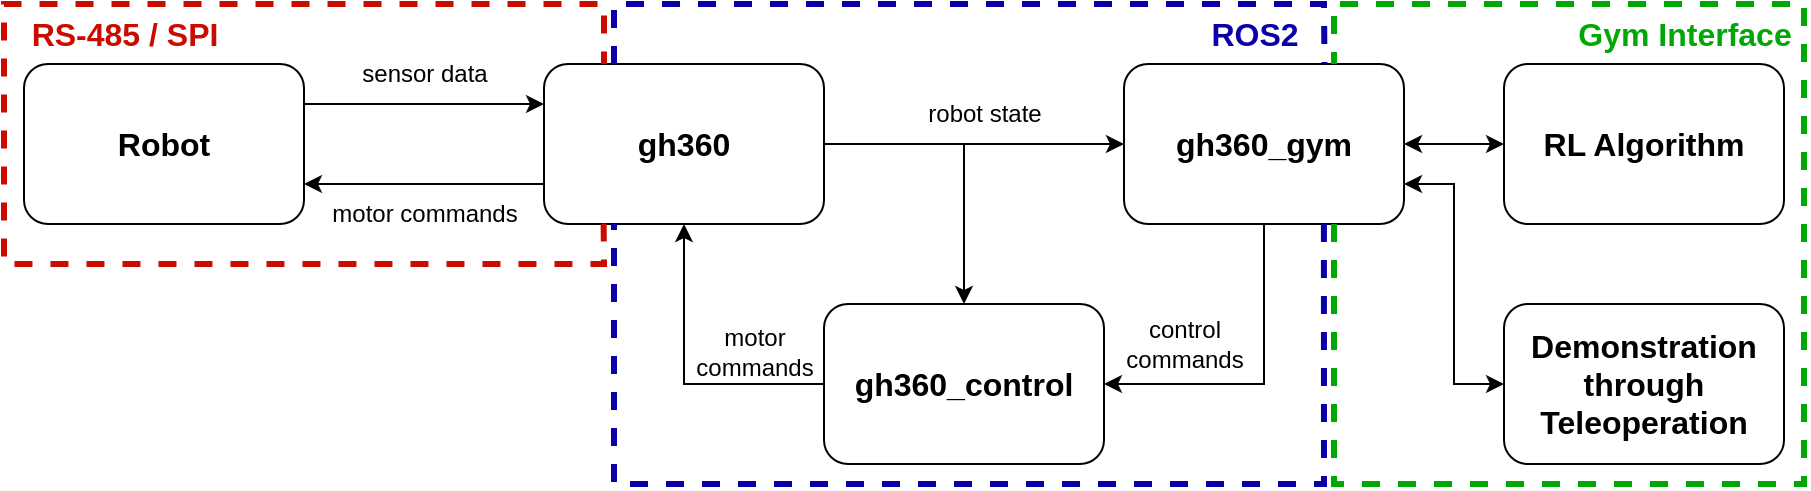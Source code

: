 <mxfile version="26.2.2">
  <diagram name="Page-1" id="4pJjC9Qg1J32eKeOlhUU">
    <mxGraphModel dx="827" dy="494" grid="1" gridSize="10" guides="1" tooltips="1" connect="1" arrows="1" fold="1" page="1" pageScale="1" pageWidth="1169" pageHeight="827" math="0" shadow="0">
      <root>
        <mxCell id="0" />
        <mxCell id="1" parent="0" />
        <mxCell id="N7Ri_mD_c3Wh3fdWuei0-22" style="edgeStyle=orthogonalEdgeStyle;rounded=0;orthogonalLoop=1;jettySize=auto;html=1;exitX=1;exitY=0.25;exitDx=0;exitDy=0;entryX=0;entryY=0.25;entryDx=0;entryDy=0;" parent="1" source="N7Ri_mD_c3Wh3fdWuei0-1" target="N7Ri_mD_c3Wh3fdWuei0-2" edge="1">
          <mxGeometry relative="1" as="geometry" />
        </mxCell>
        <mxCell id="N7Ri_mD_c3Wh3fdWuei0-1" value="Robot" style="rounded=1;whiteSpace=wrap;html=1;fontStyle=1;fontSize=16;" parent="1" vertex="1">
          <mxGeometry x="230" y="160" width="140" height="80" as="geometry" />
        </mxCell>
        <mxCell id="N7Ri_mD_c3Wh3fdWuei0-16" style="edgeStyle=orthogonalEdgeStyle;rounded=0;orthogonalLoop=1;jettySize=auto;html=1;exitX=1;exitY=0.5;exitDx=0;exitDy=0;entryX=0.5;entryY=0;entryDx=0;entryDy=0;" parent="1" source="N7Ri_mD_c3Wh3fdWuei0-2" target="N7Ri_mD_c3Wh3fdWuei0-3" edge="1">
          <mxGeometry relative="1" as="geometry" />
        </mxCell>
        <mxCell id="N7Ri_mD_c3Wh3fdWuei0-17" style="edgeStyle=orthogonalEdgeStyle;rounded=0;orthogonalLoop=1;jettySize=auto;html=1;exitX=1;exitY=0.5;exitDx=0;exitDy=0;entryX=0;entryY=0.5;entryDx=0;entryDy=0;" parent="1" source="N7Ri_mD_c3Wh3fdWuei0-2" target="N7Ri_mD_c3Wh3fdWuei0-4" edge="1">
          <mxGeometry relative="1" as="geometry">
            <Array as="points">
              <mxPoint x="690" y="200" />
              <mxPoint x="690" y="200" />
            </Array>
          </mxGeometry>
        </mxCell>
        <mxCell id="N7Ri_mD_c3Wh3fdWuei0-23" style="edgeStyle=orthogonalEdgeStyle;rounded=0;orthogonalLoop=1;jettySize=auto;html=1;exitX=0;exitY=0.75;exitDx=0;exitDy=0;entryX=1;entryY=0.75;entryDx=0;entryDy=0;" parent="1" source="N7Ri_mD_c3Wh3fdWuei0-2" target="N7Ri_mD_c3Wh3fdWuei0-1" edge="1">
          <mxGeometry relative="1" as="geometry" />
        </mxCell>
        <mxCell id="N7Ri_mD_c3Wh3fdWuei0-2" value="gh360" style="rounded=1;whiteSpace=wrap;html=1;fontStyle=1;fontSize=16;" parent="1" vertex="1">
          <mxGeometry x="490" y="160" width="140" height="80" as="geometry" />
        </mxCell>
        <mxCell id="N7Ri_mD_c3Wh3fdWuei0-15" style="edgeStyle=orthogonalEdgeStyle;rounded=0;orthogonalLoop=1;jettySize=auto;html=1;exitX=0;exitY=0.5;exitDx=0;exitDy=0;entryX=0.5;entryY=1;entryDx=0;entryDy=0;" parent="1" source="N7Ri_mD_c3Wh3fdWuei0-3" target="N7Ri_mD_c3Wh3fdWuei0-2" edge="1">
          <mxGeometry relative="1" as="geometry" />
        </mxCell>
        <mxCell id="N7Ri_mD_c3Wh3fdWuei0-3" value="gh360_control" style="rounded=1;whiteSpace=wrap;html=1;fontStyle=1;fontSize=16;" parent="1" vertex="1">
          <mxGeometry x="630" y="280" width="140" height="80" as="geometry" />
        </mxCell>
        <mxCell id="N7Ri_mD_c3Wh3fdWuei0-13" style="edgeStyle=orthogonalEdgeStyle;rounded=0;orthogonalLoop=1;jettySize=auto;html=1;entryX=1;entryY=0.5;entryDx=0;entryDy=0;exitX=0.5;exitY=1;exitDx=0;exitDy=0;" parent="1" source="N7Ri_mD_c3Wh3fdWuei0-4" target="N7Ri_mD_c3Wh3fdWuei0-3" edge="1">
          <mxGeometry relative="1" as="geometry" />
        </mxCell>
        <mxCell id="N7Ri_mD_c3Wh3fdWuei0-4" value="gh360_gym" style="rounded=1;whiteSpace=wrap;html=1;fontStyle=1;fontSize=16;" parent="1" vertex="1">
          <mxGeometry x="780" y="160" width="140" height="80" as="geometry" />
        </mxCell>
        <mxCell id="N7Ri_mD_c3Wh3fdWuei0-6" style="edgeStyle=orthogonalEdgeStyle;rounded=0;orthogonalLoop=1;jettySize=auto;html=1;entryX=1;entryY=0.5;entryDx=0;entryDy=0;endArrow=classic;endFill=1;startArrow=classic;startFill=1;" parent="1" source="N7Ri_mD_c3Wh3fdWuei0-5" target="N7Ri_mD_c3Wh3fdWuei0-4" edge="1">
          <mxGeometry relative="1" as="geometry" />
        </mxCell>
        <mxCell id="N7Ri_mD_c3Wh3fdWuei0-5" value="RL Algorithm" style="rounded=1;whiteSpace=wrap;html=1;fontStyle=1;fontSize=16;" parent="1" vertex="1">
          <mxGeometry x="970" y="160" width="140" height="80" as="geometry" />
        </mxCell>
        <mxCell id="N7Ri_mD_c3Wh3fdWuei0-7" value="" style="endArrow=none;dashed=1;html=1;rounded=0;curved=0;strokeColor=#00A806;strokeWidth=3;exitX=0.75;exitY=1;exitDx=0;exitDy=0;entryX=0.75;entryY=0;entryDx=0;entryDy=0;" parent="1" source="N7Ri_mD_c3Wh3fdWuei0-4" target="N7Ri_mD_c3Wh3fdWuei0-4" edge="1">
          <mxGeometry width="50" height="50" relative="1" as="geometry">
            <mxPoint x="520" y="480" as="sourcePoint" />
            <mxPoint x="520" y="400" as="targetPoint" />
            <Array as="points">
              <mxPoint x="885" y="370" />
              <mxPoint x="1120" y="370" />
              <mxPoint x="1120" y="130" />
              <mxPoint x="885" y="130" />
            </Array>
          </mxGeometry>
        </mxCell>
        <mxCell id="N7Ri_mD_c3Wh3fdWuei0-14" value="Gym Interface" style="text;html=1;align=center;verticalAlign=middle;resizable=0;points=[];autosize=1;strokeColor=none;fillColor=none;fontColor=#00A806;fontStyle=1;fontSize=16;" parent="1" vertex="1">
          <mxGeometry x="1000" y="130" width="120" height="30" as="geometry" />
        </mxCell>
        <mxCell id="N7Ri_mD_c3Wh3fdWuei0-18" value="robot state" style="text;html=1;align=center;verticalAlign=middle;resizable=0;points=[];autosize=1;strokeColor=none;fillColor=none;" parent="1" vertex="1">
          <mxGeometry x="670" y="170" width="80" height="30" as="geometry" />
        </mxCell>
        <mxCell id="N7Ri_mD_c3Wh3fdWuei0-20" value="control&lt;br&gt;commands" style="text;html=1;align=center;verticalAlign=middle;resizable=0;points=[];autosize=1;strokeColor=none;fillColor=none;" parent="1" vertex="1">
          <mxGeometry x="770" y="280" width="80" height="40" as="geometry" />
        </mxCell>
        <mxCell id="N7Ri_mD_c3Wh3fdWuei0-21" value="motor&lt;br&gt;commands" style="text;html=1;align=center;verticalAlign=middle;resizable=0;points=[];autosize=1;strokeColor=none;fillColor=none;" parent="1" vertex="1">
          <mxGeometry x="555" y="284" width="80" height="40" as="geometry" />
        </mxCell>
        <mxCell id="N7Ri_mD_c3Wh3fdWuei0-24" value="motor commands" style="text;html=1;align=center;verticalAlign=middle;resizable=0;points=[];autosize=1;strokeColor=none;fillColor=none;fontSize=12;" parent="1" vertex="1">
          <mxGeometry x="370" y="220" width="120" height="30" as="geometry" />
        </mxCell>
        <mxCell id="N7Ri_mD_c3Wh3fdWuei0-26" value="sensor data" style="text;html=1;align=center;verticalAlign=middle;resizable=0;points=[];autosize=1;strokeColor=none;fillColor=none;fontSize=12;" parent="1" vertex="1">
          <mxGeometry x="385" y="150" width="90" height="30" as="geometry" />
        </mxCell>
        <mxCell id="N7Ri_mD_c3Wh3fdWuei0-34" value="" style="endArrow=none;dashed=1;html=1;rounded=0;curved=0;strokeColor=#0B00A8;strokeWidth=3;exitX=0.714;exitY=1;exitDx=0;exitDy=0;entryX=0.25;entryY=1;entryDx=0;entryDy=0;exitPerimeter=0;" parent="1" source="N7Ri_mD_c3Wh3fdWuei0-4" target="N7Ri_mD_c3Wh3fdWuei0-2" edge="1">
          <mxGeometry width="50" height="50" relative="1" as="geometry">
            <mxPoint x="810" y="150" as="sourcePoint" />
            <mxPoint x="750" y="450" as="targetPoint" />
            <Array as="points">
              <mxPoint x="880" y="370" />
              <mxPoint x="525" y="370" />
            </Array>
          </mxGeometry>
        </mxCell>
        <mxCell id="N7Ri_mD_c3Wh3fdWuei0-35" value="ROS2" style="text;html=1;align=center;verticalAlign=middle;resizable=0;points=[];autosize=1;strokeColor=none;fillColor=none;fontColor=#0B00A8;fontStyle=1;fontSize=16;" parent="1" vertex="1">
          <mxGeometry x="810" y="130" width="70" height="30" as="geometry" />
        </mxCell>
        <mxCell id="N7Ri_mD_c3Wh3fdWuei0-36" value="" style="endArrow=none;dashed=1;html=1;rounded=0;curved=0;strokeColor=#C90B00;strokeWidth=3;exitX=0.213;exitY=0.997;exitDx=0;exitDy=0;exitPerimeter=0;" parent="1" source="N7Ri_mD_c3Wh3fdWuei0-2" edge="1">
          <mxGeometry width="50" height="50" relative="1" as="geometry">
            <mxPoint x="429.76" y="256" as="sourcePoint" />
            <mxPoint x="520" y="160" as="targetPoint" />
            <Array as="points">
              <mxPoint x="520" y="260" />
              <mxPoint x="220" y="260" />
              <mxPoint x="220" y="200" />
              <mxPoint x="220" y="130" />
              <mxPoint x="360" y="130" />
              <mxPoint x="520" y="130" />
            </Array>
          </mxGeometry>
        </mxCell>
        <mxCell id="N7Ri_mD_c3Wh3fdWuei0-37" value="RS-485 / SPI" style="text;html=1;align=center;verticalAlign=middle;resizable=0;points=[];autosize=1;strokeColor=none;fillColor=none;fontColor=#C90B00;fontStyle=1;fontSize=16;" parent="1" vertex="1">
          <mxGeometry x="220" y="130" width="120" height="30" as="geometry" />
        </mxCell>
        <mxCell id="jL5VY4ZHj_sI5JTQTYHx-3" value="" style="endArrow=none;dashed=1;html=1;rounded=0;curved=0;strokeColor=#0B00A8;strokeWidth=3;exitX=0.25;exitY=0;exitDx=0;exitDy=0;entryX=0.716;entryY=-0.005;entryDx=0;entryDy=0;entryPerimeter=0;" parent="1" source="N7Ri_mD_c3Wh3fdWuei0-2" target="N7Ri_mD_c3Wh3fdWuei0-4" edge="1">
          <mxGeometry width="50" height="50" relative="1" as="geometry">
            <mxPoint x="620" y="70" as="sourcePoint" />
            <mxPoint x="620" y="150" as="targetPoint" />
            <Array as="points">
              <mxPoint x="525" y="130" />
              <mxPoint x="740" y="130" />
              <mxPoint x="860" y="130" />
              <mxPoint x="880" y="130" />
            </Array>
          </mxGeometry>
        </mxCell>
        <mxCell id="VbFCEq_pJcvv4Pv47fEn-1" value="Demonstration&lt;br&gt;through&lt;br&gt;Teleoperation" style="rounded=1;whiteSpace=wrap;html=1;fontStyle=1;fontSize=16;" vertex="1" parent="1">
          <mxGeometry x="970" y="280" width="140" height="80" as="geometry" />
        </mxCell>
        <mxCell id="VbFCEq_pJcvv4Pv47fEn-2" style="edgeStyle=orthogonalEdgeStyle;rounded=0;orthogonalLoop=1;jettySize=auto;html=1;entryX=1;entryY=0.75;entryDx=0;entryDy=0;endArrow=classic;endFill=1;startArrow=classic;startFill=1;exitX=0;exitY=0.5;exitDx=0;exitDy=0;" edge="1" parent="1" source="VbFCEq_pJcvv4Pv47fEn-1" target="N7Ri_mD_c3Wh3fdWuei0-4">
          <mxGeometry relative="1" as="geometry">
            <mxPoint x="970" y="270" as="sourcePoint" />
            <mxPoint x="920" y="270" as="targetPoint" />
          </mxGeometry>
        </mxCell>
      </root>
    </mxGraphModel>
  </diagram>
</mxfile>
